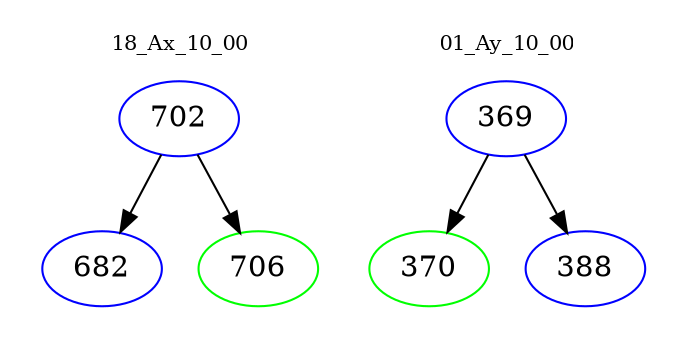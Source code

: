 digraph{
subgraph cluster_0 {
color = white
label = "18_Ax_10_00";
fontsize=10;
T0_702 [label="702", color="blue"]
T0_702 -> T0_682 [color="black"]
T0_682 [label="682", color="blue"]
T0_702 -> T0_706 [color="black"]
T0_706 [label="706", color="green"]
}
subgraph cluster_1 {
color = white
label = "01_Ay_10_00";
fontsize=10;
T1_369 [label="369", color="blue"]
T1_369 -> T1_370 [color="black"]
T1_370 [label="370", color="green"]
T1_369 -> T1_388 [color="black"]
T1_388 [label="388", color="blue"]
}
}
